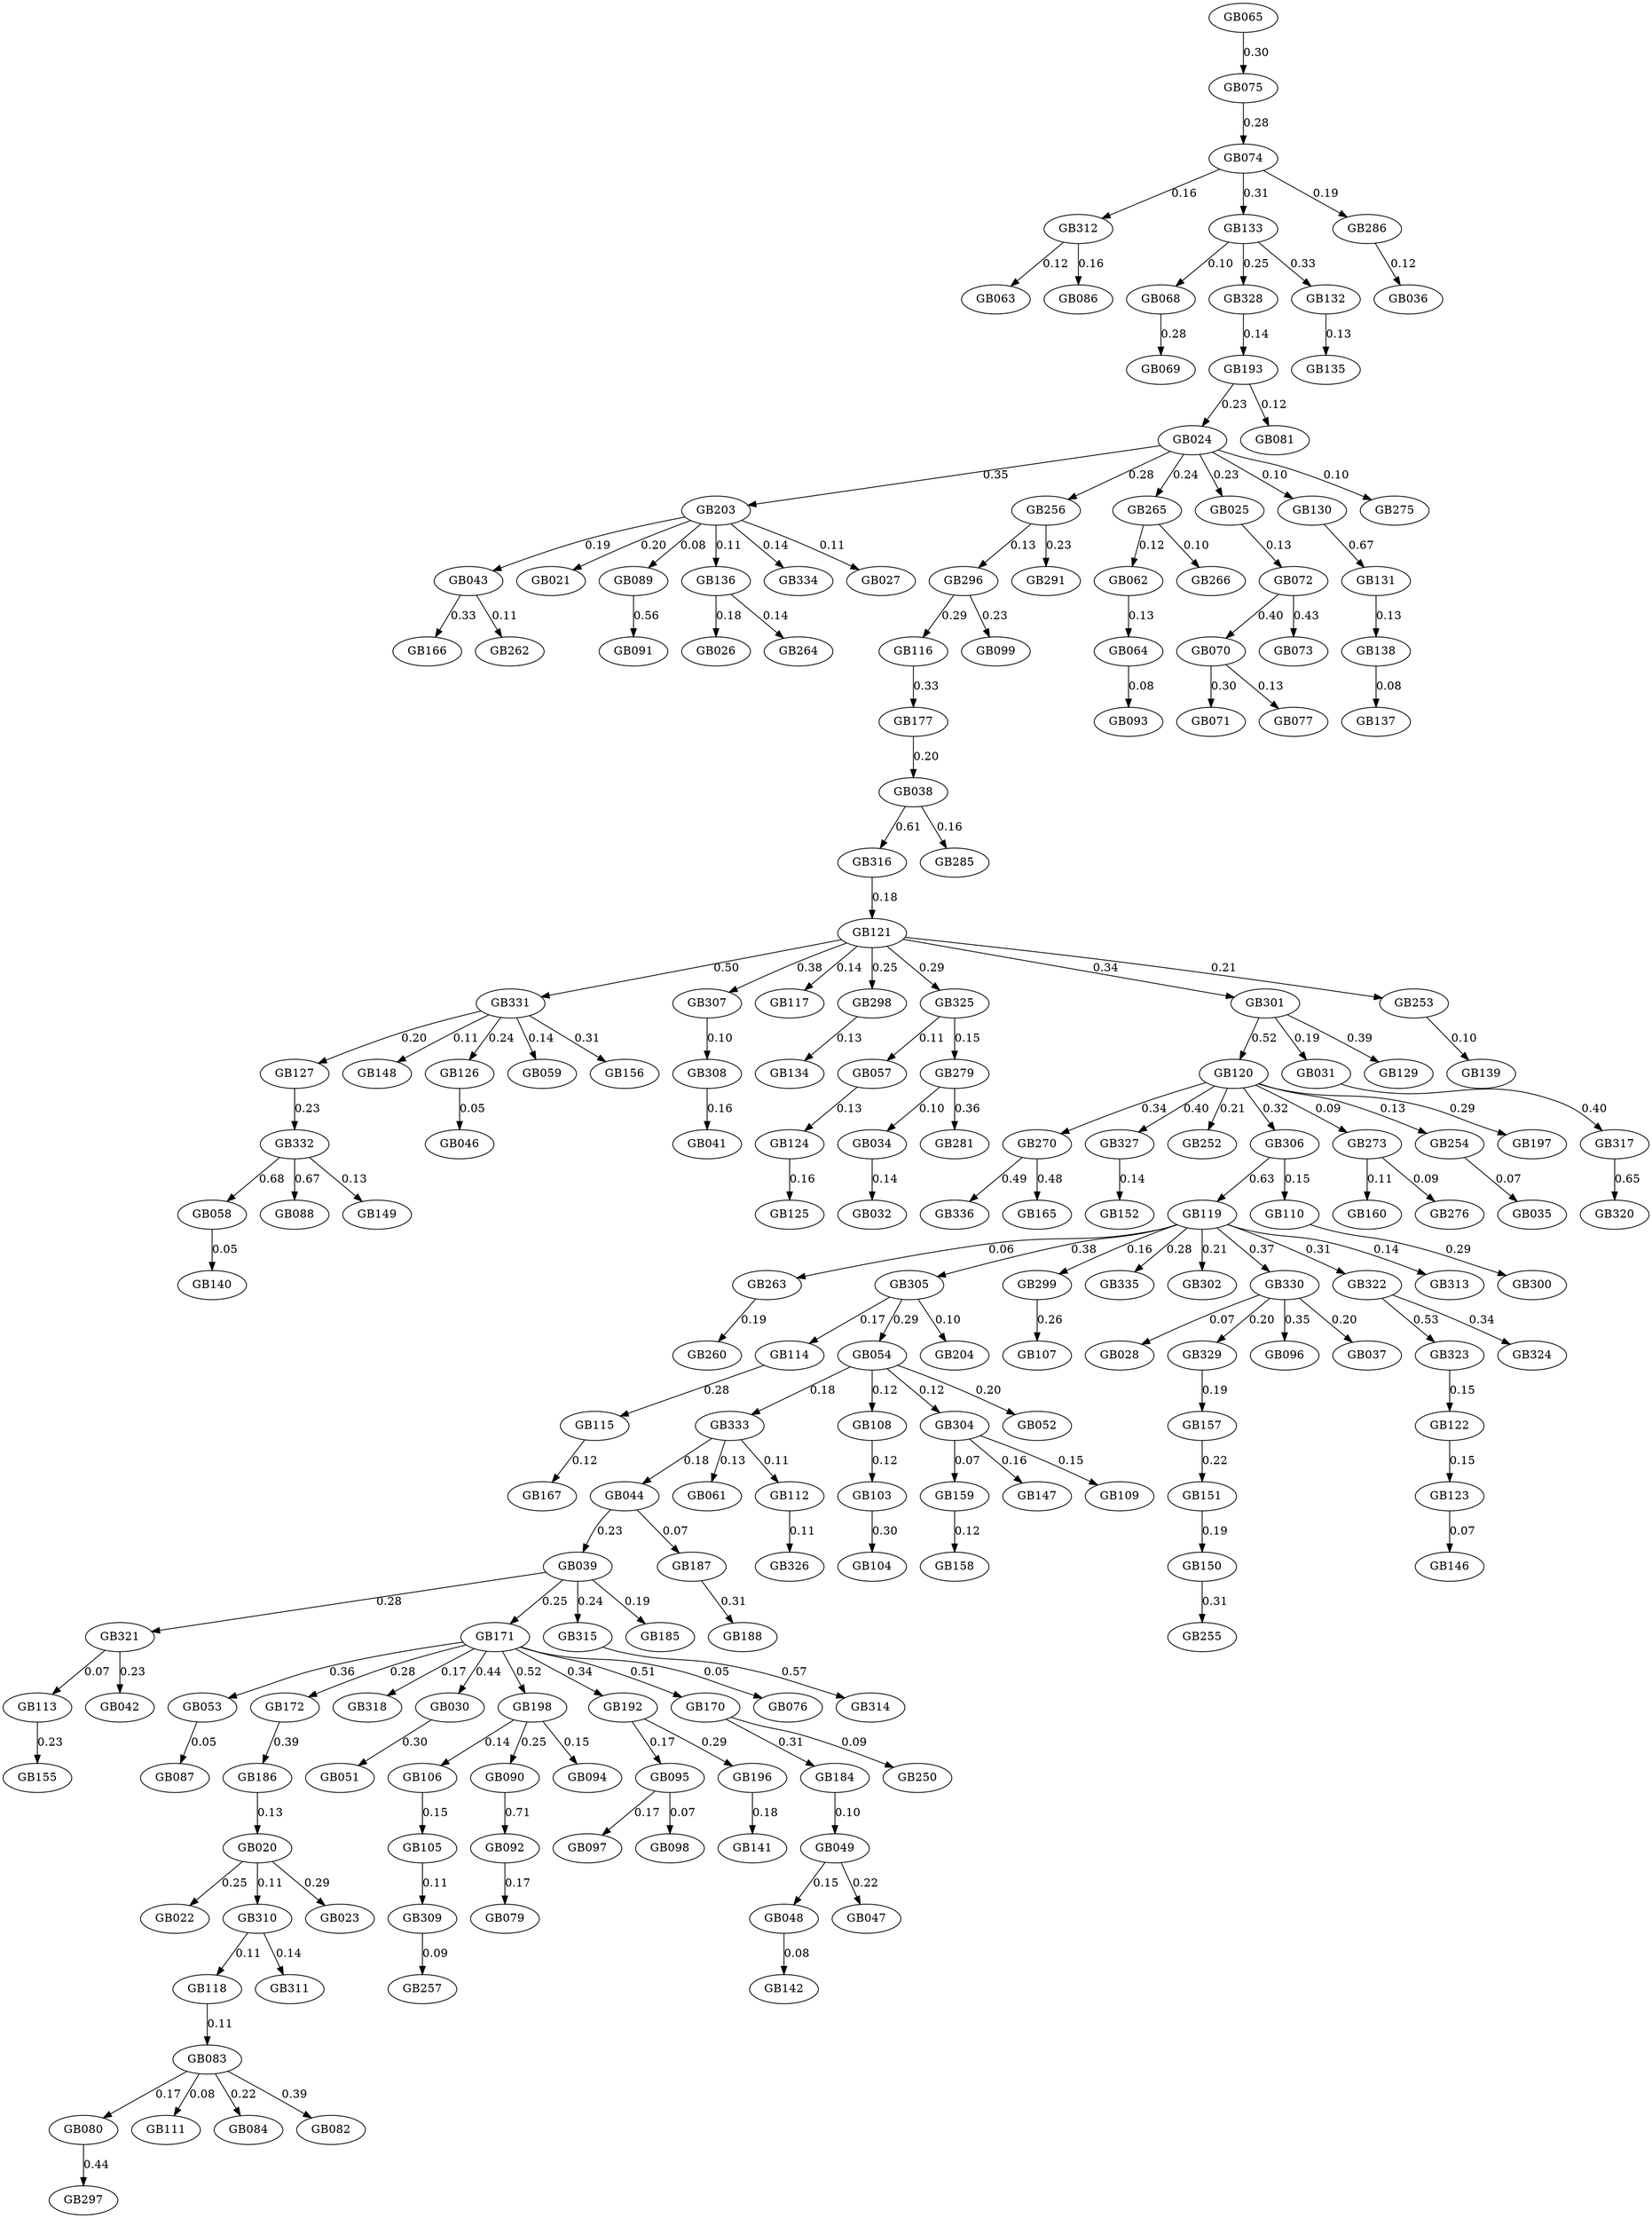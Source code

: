 digraph G {
   GB114 -> GB115 [label="0.28"];
   GB058 -> GB140 [label="0.05"];
   GB270 -> GB336 [label="0.49"];
   GB321 -> GB113 [label="0.07"];
   GB171 -> GB053 [label="0.36"];
   GB203 -> GB043 [label="0.19"];
   GB075 -> GB074 [label="0.28"];
   GB327 -> GB152 [label="0.14"];
   GB203 -> GB021 [label="0.20"];
   GB263 -> GB260 [label="0.19"];
   GB070 -> GB071 [label="0.30"];
   GB054 -> GB333 [label="0.18"];
   GB068 -> GB069 [label="0.28"];
   GB333 -> GB044 [label="0.18"];
   GB057 -> GB124 [label="0.13"];
   GB065 -> GB075 [label="0.30"];
   GB328 -> GB193 [label="0.14"];
   GB159 -> GB158 [label="0.12"];
   GB332 -> GB088 [label="0.67"];
   GB203 -> GB089 [label="0.08"];
   GB108 -> GB103 [label="0.12"];
   GB024 -> GB203 [label="0.35"];
   GB177 -> GB038 [label="0.20"];
   GB332 -> GB058 [label="0.68"];
   GB120 -> GB270 [label="0.34"];
   GB305 -> GB054 [label="0.29"];
   GB034 -> GB032 [label="0.14"];
   GB039 -> GB315 [label="0.24"];
   GB092 -> GB079 [label="0.17"];
   GB120 -> GB252 [label="0.21"];
   GB120 -> GB306 [label="0.32"];
   GB331 -> GB127 [label="0.20"];
   GB048 -> GB142 [label="0.08"];
   GB333 -> GB061 [label="0.13"];
   GB054 -> GB304 [label="0.12"];
   GB116 -> GB177 [label="0.33"];
   GB305 -> GB114 [label="0.17"];
   GB187 -> GB188 [label="0.31"];
   GB151 -> GB150 [label="0.19"];
   GB043 -> GB166 [label="0.33"];
   GB307 -> GB308 [label="0.10"];
   GB031 -> GB317 [label="0.40"];
   GB121 -> GB117 [label="0.14"];
   GB171 -> GB172 [label="0.28"];
   GB119 -> GB263 [label="0.06"];
   GB132 -> GB135 [label="0.13"];
   GB095 -> GB097 [label="0.17"];
   GB171 -> GB318 [label="0.17"];
   GB304 -> GB147 [label="0.16"];
   GB119 -> GB299 [label="0.16"];
   GB171 -> GB030 [label="0.44"];
   GB121 -> GB298 [label="0.25"];
   GB038 -> GB316 [label="0.61"];
   GB316 -> GB121 [label="0.18"];
   GB064 -> GB093 [label="0.08"];
   GB112 -> GB326 [label="0.11"];
   GB171 -> GB198 [label="0.52"];
   GB312 -> GB063 [label="0.12"];
   GB193 -> GB024 [label="0.23"];
   GB119 -> GB335 [label="0.28"];
   GB039 -> GB171 [label="0.25"];
   GB296 -> GB116 [label="0.29"];
   GB119 -> GB302 [label="0.21"];
   GB123 -> GB146 [label="0.07"];
   GB138 -> GB137 [label="0.08"];
   GB157 -> GB151 [label="0.22"];
   GB256 -> GB291 [label="0.23"];
   GB192 -> GB196 [label="0.29"];
   GB133 -> GB068 [label="0.10"];
   GB170 -> GB184 [label="0.31"];
   GB273 -> GB160 [label="0.11"];
   GB171 -> GB076 [label="0.05"];
   GB115 -> GB167 [label="0.12"];
   GB062 -> GB064 [label="0.13"];
   GB192 -> GB095 [label="0.17"];
   GB309 -> GB257 [label="0.09"];
   GB124 -> GB125 [label="0.16"];
   GB186 -> GB020 [label="0.13"];
   GB049 -> GB047 [label="0.22"];
   GB306 -> GB110 [label="0.15"];
   GB325 -> GB057 [label="0.11"];
   GB265 -> GB266 [label="0.10"];
   GB095 -> GB098 [label="0.07"];
   GB331 -> GB148 [label="0.11"];
   GB273 -> GB276 [label="0.09"];
   GB150 -> GB255 [label="0.31"];
   GB196 -> GB141 [label="0.18"];
   GB301 -> GB031 [label="0.19"];
   GB039 -> GB185 [label="0.19"];
   GB299 -> GB107 [label="0.26"];
   GB119 -> GB305 [label="0.38"];
   GB039 -> GB321 [label="0.28"];
   GB020 -> GB022 [label="0.25"];
   GB286 -> GB036 [label="0.12"];
   GB044 -> GB187 [label="0.07"];
   GB170 -> GB250 [label="0.09"];
   GB330 -> GB028 [label="0.07"];
   GB322 -> GB323 [label="0.53"];
   GB193 -> GB081 [label="0.12"];
   GB198 -> GB106 [label="0.14"];
   GB332 -> GB149 [label="0.13"];
   GB074 -> GB312 [label="0.16"];
   GB323 -> GB122 [label="0.15"];
   GB126 -> GB046 [label="0.05"];
   GB310 -> GB118 [label="0.11"];
   GB315 -> GB314 [label="0.57"];
   GB304 -> GB159 [label="0.07"];
   GB080 -> GB297 [label="0.44"];
   GB120 -> GB327 [label="0.40"];
   GB306 -> GB119 [label="0.63"];
   GB310 -> GB311 [label="0.14"];
   GB330 -> GB329 [label="0.20"];
   GB103 -> GB104 [label="0.30"];
   GB044 -> GB039 [label="0.23"];
   GB089 -> GB091 [label="0.56"];
   GB054 -> GB052 [label="0.20"];
   GB020 -> GB310 [label="0.11"];
   GB119 -> GB313 [label="0.14"];
   GB054 -> GB108 [label="0.12"];
   GB330 -> GB096 [label="0.35"];
   GB133 -> GB328 [label="0.25"];
   GB090 -> GB092 [label="0.71"];
   GB083 -> GB111 [label="0.08"];
   GB121 -> GB307 [label="0.38"];
   GB325 -> GB279 [label="0.15"];
   GB279 -> GB281 [label="0.36"];
   GB265 -> GB062 [label="0.12"];
   GB122 -> GB123 [label="0.15"];
   GB113 -> GB155 [label="0.23"];
   GB131 -> GB138 [label="0.13"];
   GB121 -> GB325 [label="0.29"];
   GB136 -> GB026 [label="0.18"];
   GB118 -> GB083 [label="0.11"];
   GB296 -> GB099 [label="0.23"];
   GB322 -> GB324 [label="0.34"];
   GB312 -> GB086 [label="0.16"];
   GB203 -> GB136 [label="0.11"];
   GB072 -> GB073 [label="0.43"];
   GB070 -> GB077 [label="0.13"];
   GB331 -> GB059 [label="0.14"];
   GB083 -> GB080 [label="0.17"];
   GB317 -> GB320 [label="0.65"];
   GB331 -> GB156 [label="0.31"];
   GB136 -> GB264 [label="0.14"];
   GB298 -> GB134 [label="0.13"];
   GB127 -> GB332 [label="0.23"];
   GB198 -> GB090 [label="0.25"];
   GB203 -> GB334 [label="0.14"];
   GB321 -> GB042 [label="0.23"];
   GB074 -> GB286 [label="0.19"];
   GB253 -> GB139 [label="0.10"];
   GB121 -> GB253 [label="0.21"];
   GB083 -> GB084 [label="0.22"];
   GB254 -> GB035 [label="0.07"];
   GB120 -> GB254 [label="0.13"];
   GB072 -> GB070 [label="0.40"];
   GB024 -> GB025 [label="0.23"];
   GB024 -> GB130 [label="0.10"];
   GB121 -> GB301 [label="0.34"];
   GB304 -> GB109 [label="0.15"];
   GB049 -> GB048 [label="0.15"];
   GB020 -> GB023 [label="0.29"];
   GB038 -> GB285 [label="0.16"];
   GB184 -> GB049 [label="0.10"];
   GB330 -> GB037 [label="0.20"];
   GB329 -> GB157 [label="0.19"];
   GB270 -> GB165 [label="0.48"];
   GB305 -> GB204 [label="0.10"];
   GB024 -> GB256 [label="0.28"];
   GB171 -> GB170 [label="0.51"];
   GB105 -> GB309 [label="0.11"];
   GB030 -> GB051 [label="0.30"];
   GB120 -> GB273 [label="0.09"];
   GB043 -> GB262 [label="0.11"];
   GB119 -> GB330 [label="0.37"];
   GB331 -> GB126 [label="0.24"];
   GB130 -> GB131 [label="0.67"];
   GB024 -> GB265 [label="0.24"];
   GB256 -> GB296 [label="0.13"];
   GB172 -> GB186 [label="0.39"];
   GB279 -> GB034 [label="0.10"];
   GB133 -> GB132 [label="0.33"];
   GB074 -> GB133 [label="0.31"];
   GB110 -> GB300 [label="0.29"];
   GB333 -> GB112 [label="0.11"];
   GB203 -> GB027 [label="0.11"];
   GB308 -> GB041 [label="0.16"];
   GB106 -> GB105 [label="0.15"];
   GB025 -> GB072 [label="0.13"];
   GB171 -> GB192 [label="0.34"];
   GB053 -> GB087 [label="0.05"];
   GB120 -> GB197 [label="0.29"];
   GB198 -> GB094 [label="0.15"];
   GB121 -> GB331 [label="0.50"];
   GB119 -> GB322 [label="0.31"];
   GB083 -> GB082 [label="0.39"];
   GB301 -> GB120 [label="0.52"];
   GB301 -> GB129 [label="0.39"];
   GB024 -> GB275 [label="0.10"];
   GB080;
   GB081;
   GB082;
   GB270;
   GB084;
   GB276;
   GB086;
   GB087;
   GB088;
   GB089;
   GB279;
   GB160;
   GB167;
   GB166;
   GB165;
   GB083;
   GB320;
   GB138;
   GB275;
   GB030;
   GB079;
   GB075;
   GB265;
   GB077;
   GB076;
   GB260;
   GB070;
   GB262;
   GB072;
   GB039;
   GB131;
   GB135;
   GB273;
   GB068;
   GB069;
   GB064;
   GB065;
   GB062;
   GB327;
   GB061;
   GB188;
   GB326;
   GB185;
   GB184;
   GB187;
   GB186;
   GB091;
   GB159;
   GB177;
   GB170;
   GB171;
   GB172;
   GB052;
   GB325;
   GB324;
   GB059;
   GB058;
   GB321;
   GB042;
   GB323;
   GB322;
   GB053;
   GB203;
   GB051;
   GB298;
   GB057;
   GB328;
   GB204;
   GB054;
   GB198;
   GB099;
   GB192;
   GB193;
   GB098;
   GB196;
   GB197;
   GB291;
   GB297;
   GB296;
   GB299;
   GB048;
   GB049;
   GB103;
   GB105;
   GB104;
   GB107;
   GB106;
   GB109;
   GB108;
   GB336;
   GB255;
   GB334;
   GB335;
   GB332;
   GB333;
   GB330;
   GB331;
   GB318;
   GB250;
   GB281;
   GB286;
   GB285;
   GB112;
   GB113;
   GB110;
   GB111;
   GB116;
   GB117;
   GB114;
   GB115;
   GB118;
   GB119;
   GB147;
   GB302;
   GB301;
   GB146;
   GB307;
   GB306;
   GB305;
   GB304;
   GB264;
   GB141;
   GB309;
   GB308;
   GB140;
   GB142;
   GB044;
   GB046;
   GB047;
   GB041;
   GB129;
   GB043;
   GB127;
   GB126;
   GB125;
   GB124;
   GB123;
   GB122;
   GB121;
   GB120;
   GB063;
   GB254;
   GB257;
   GB256;
   GB149;
   GB148;
   GB253;
   GB252;
   GB314;
   GB315;
   GB316;
   GB317;
   GB310;
   GB311;
   GB312;
   GB313;
   GB300;
   GB031;
   GB139;
   GB032;
   GB035;
   GB034;
   GB037;
   GB036;
   GB130;
   GB038;
   GB132;
   GB133;
   GB134;
   GB266;
   GB136;
   GB137;
   GB097;
   GB096;
   GB095;
   GB094;
   GB093;
   GB092;
   GB158;
   GB090;
   GB156;
   GB157;
   GB155;
   GB152;
   GB150;
   GB151;
   GB071;
   GB329;
   GB073;
   GB263;
   GB074;
   GB022;
   GB023;
   GB020;
   GB021;
   GB026;
   GB027;
   GB024;
   GB025;
   GB028;

}
